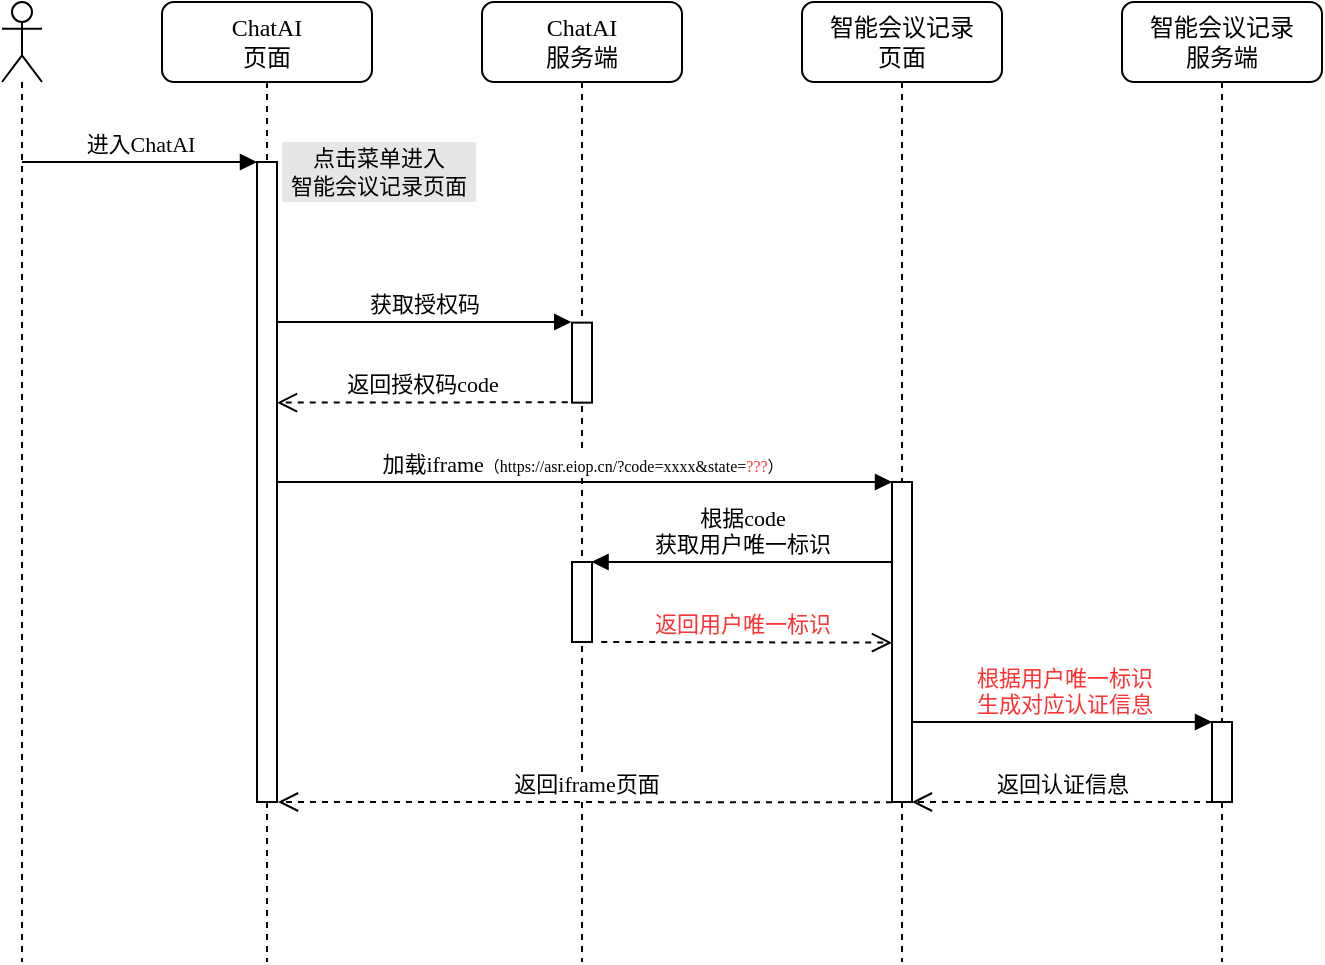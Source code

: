 <mxfile version="24.9.0">
  <diagram name="Page-1" id="13e1069c-82ec-6db2-03f1-153e76fe0fe0">
    <mxGraphModel dx="202" dy="675" grid="1" gridSize="10" guides="1" tooltips="1" connect="1" arrows="1" fold="1" page="1" pageScale="1" pageWidth="1100" pageHeight="850" background="none" math="0" shadow="0">
      <root>
        <mxCell id="0" />
        <mxCell id="1" parent="0" />
        <mxCell id="c6lgiLywao5NSEoGQn6r-3" value="ChatAI&lt;br&gt;&lt;div&gt;服务端&lt;/div&gt;" style="shape=umlLifeline;perimeter=lifelinePerimeter;whiteSpace=wrap;html=1;container=1;collapsible=0;recursiveResize=0;outlineConnect=0;rounded=1;shadow=0;comic=0;labelBackgroundColor=none;strokeWidth=1;fontFamily=Verdana;fontSize=12;align=center;" vertex="1" parent="1">
          <mxGeometry x="1530" y="80" width="100" height="480" as="geometry" />
        </mxCell>
        <mxCell id="c6lgiLywao5NSEoGQn6r-17" value="" style="html=1;points=[];perimeter=orthogonalPerimeter;rounded=0;shadow=0;comic=0;labelBackgroundColor=none;strokeColor=#000000;strokeWidth=1;fillColor=#FFFFFF;fontFamily=Verdana;fontSize=11;fontColor=#000000;align=center;" vertex="1" parent="c6lgiLywao5NSEoGQn6r-3">
          <mxGeometry x="45" y="160.32" width="10" height="40" as="geometry" />
        </mxCell>
        <mxCell id="c6lgiLywao5NSEoGQn6r-34" value="" style="html=1;points=[];perimeter=orthogonalPerimeter;rounded=0;shadow=0;comic=0;labelBackgroundColor=none;strokeColor=#000000;strokeWidth=1;fillColor=#FFFFFF;fontFamily=Verdana;fontSize=11;fontColor=#000000;align=center;" vertex="1" parent="c6lgiLywao5NSEoGQn6r-3">
          <mxGeometry x="45" y="280" width="10" height="40" as="geometry" />
        </mxCell>
        <mxCell id="c6lgiLywao5NSEoGQn6r-1" value="ChatAI&lt;br&gt;页面" style="shape=umlLifeline;perimeter=lifelinePerimeter;whiteSpace=wrap;html=1;container=1;collapsible=0;recursiveResize=0;outlineConnect=0;rounded=1;shadow=0;comic=0;labelBackgroundColor=none;strokeWidth=1;fontFamily=Verdana;fontSize=12;align=center;" vertex="1" parent="1">
          <mxGeometry x="1370" y="80" width="105" height="480" as="geometry" />
        </mxCell>
        <mxCell id="c6lgiLywao5NSEoGQn6r-23" value="" style="html=1;points=[];perimeter=orthogonalPerimeter;rounded=0;shadow=0;comic=0;labelBackgroundColor=none;strokeColor=#000000;strokeWidth=1;fillColor=#FFFFFF;fontFamily=Verdana;fontSize=12;fontColor=#000000;align=center;" vertex="1" parent="c6lgiLywao5NSEoGQn6r-1">
          <mxGeometry x="47.5" y="80" width="10" height="320" as="geometry" />
        </mxCell>
        <mxCell id="c6lgiLywao5NSEoGQn6r-16" value="进入ChatAI" style="html=1;verticalAlign=bottom;endArrow=block;labelBackgroundColor=none;fontFamily=Verdana;fontSize=11;edgeStyle=elbowEdgeStyle;elbow=vertical;" edge="1" parent="c6lgiLywao5NSEoGQn6r-1" source="c6lgiLywao5NSEoGQn6r-15">
          <mxGeometry relative="1" as="geometry">
            <mxPoint x="-112.833" y="80" as="sourcePoint" />
            <mxPoint x="47.5" y="80" as="targetPoint" />
          </mxGeometry>
        </mxCell>
        <mxCell id="c6lgiLywao5NSEoGQn6r-22" value="&lt;span style=&quot;&quot;&gt;加载iframe&lt;span style=&quot;font-size: 8px;&quot;&gt;（https://asr.eiop.cn/?code=xxxx&lt;/span&gt;&lt;span style=&quot;font-size: 8px;&quot;&gt;&amp;amp;state=&lt;/span&gt;&lt;font style=&quot;font-size: 8px;&quot; color=&quot;#ff3333&quot;&gt;???&lt;/font&gt;&lt;span style=&quot;font-size: 8px;&quot;&gt;）&lt;/span&gt;&lt;/span&gt;" style="html=1;verticalAlign=bottom;endArrow=block;labelBackgroundColor=#FFFFFF;fontFamily=Verdana;fontSize=11;edgeStyle=elbowEdgeStyle;elbow=vertical;entryX=0;entryY=0.001;entryDx=0;entryDy=0;entryPerimeter=0;labelBorderColor=none;" edge="1" parent="c6lgiLywao5NSEoGQn6r-1" target="c6lgiLywao5NSEoGQn6r-30">
          <mxGeometry x="-0.008" relative="1" as="geometry">
            <mxPoint x="57.5" y="240" as="sourcePoint" />
            <mxPoint x="367.0" y="240.32" as="targetPoint" />
            <mxPoint as="offset" />
          </mxGeometry>
        </mxCell>
        <mxCell id="c6lgiLywao5NSEoGQn6r-19" value="返回授权码code" style="html=1;verticalAlign=bottom;endArrow=open;dashed=1;endSize=8;labelBackgroundColor=none;fontFamily=Verdana;fontSize=11;edgeStyle=elbowEdgeStyle;elbow=vertical;exitX=0.038;exitY=0.995;exitDx=0;exitDy=0;exitPerimeter=0;" edge="1" parent="c6lgiLywao5NSEoGQn6r-1">
          <mxGeometry relative="1" as="geometry">
            <mxPoint x="57.5" y="200" as="targetPoint" />
            <Array as="points">
              <mxPoint x="197.5" y="200.32" />
              <mxPoint x="172.5" y="200.32" />
            </Array>
            <mxPoint x="202.88" y="200.12" as="sourcePoint" />
          </mxGeometry>
        </mxCell>
        <mxCell id="c6lgiLywao5NSEoGQn6r-15" value="" style="shape=umlLifeline;perimeter=lifelinePerimeter;whiteSpace=wrap;html=1;container=1;dropTarget=0;collapsible=0;recursiveResize=0;outlineConnect=0;portConstraint=eastwest;newEdgeStyle={&quot;curved&quot;:0,&quot;rounded&quot;:0};participant=umlActor;" vertex="1" parent="1">
          <mxGeometry x="1290" y="80" width="20" height="480" as="geometry" />
        </mxCell>
        <mxCell id="c6lgiLywao5NSEoGQn6r-20" value="&lt;span style=&quot;text-wrap-mode: nowrap;&quot;&gt;智能会议记录&lt;/span&gt;&lt;div&gt;&lt;span style=&quot;text-wrap-mode: nowrap;&quot;&gt;页面&lt;/span&gt;&lt;/div&gt;" style="shape=umlLifeline;perimeter=lifelinePerimeter;whiteSpace=wrap;html=1;container=1;collapsible=0;recursiveResize=0;outlineConnect=0;rounded=1;shadow=0;comic=0;labelBackgroundColor=none;strokeWidth=1;fontFamily=Verdana;fontSize=12;align=center;" vertex="1" parent="1">
          <mxGeometry x="1690" y="80" width="100" height="480" as="geometry" />
        </mxCell>
        <mxCell id="c6lgiLywao5NSEoGQn6r-30" value="" style="html=1;points=[];perimeter=orthogonalPerimeter;rounded=0;shadow=0;comic=0;labelBackgroundColor=none;strokeColor=#000000;strokeWidth=1;fillColor=#FFFFFF;fontFamily=Verdana;fontSize=11;fontColor=#000000;align=center;" vertex="1" parent="c6lgiLywao5NSEoGQn6r-20">
          <mxGeometry x="45" y="240" width="10" height="160" as="geometry" />
        </mxCell>
        <mxCell id="c6lgiLywao5NSEoGQn6r-35" value="&lt;font color=&quot;#ff3333&quot;&gt;返回用户唯一标识&lt;/font&gt;" style="html=1;verticalAlign=bottom;endArrow=open;dashed=1;endSize=8;labelBackgroundColor=none;fontFamily=Verdana;fontSize=11;edgeStyle=elbowEdgeStyle;elbow=vertical;exitX=0.038;exitY=0.995;exitDx=0;exitDy=0;exitPerimeter=0;" edge="1" parent="c6lgiLywao5NSEoGQn6r-20">
          <mxGeometry x="-0.031" relative="1" as="geometry">
            <mxPoint x="45" y="320.12" as="targetPoint" />
            <Array as="points">
              <mxPoint x="14.62" y="320.32" />
              <mxPoint x="39.62" y="320.32" />
            </Array>
            <mxPoint x="-100.38" y="320" as="sourcePoint" />
            <mxPoint as="offset" />
          </mxGeometry>
        </mxCell>
        <mxCell id="c6lgiLywao5NSEoGQn6r-38" value="返回认证信息" style="html=1;verticalAlign=bottom;endArrow=open;dashed=1;endSize=8;labelBackgroundColor=none;fontFamily=Verdana;fontSize=11;elbow=vertical;entryX=0.996;entryY=1;entryDx=0;entryDy=0;entryPerimeter=0;" edge="1" parent="c6lgiLywao5NSEoGQn6r-20" target="c6lgiLywao5NSEoGQn6r-30">
          <mxGeometry relative="1" as="geometry">
            <mxPoint x="110" y="420" as="targetPoint" />
            <mxPoint x="205" y="400" as="sourcePoint" />
          </mxGeometry>
        </mxCell>
        <mxCell id="c6lgiLywao5NSEoGQn6r-41" value="返回iframe页面" style="html=1;verticalAlign=bottom;endArrow=open;dashed=1;endSize=8;labelBackgroundColor=default;fontFamily=Verdana;fontSize=11;elbow=vertical;exitX=0.038;exitY=0.995;exitDx=0;exitDy=0;exitPerimeter=0;" edge="1" parent="c6lgiLywao5NSEoGQn6r-20">
          <mxGeometry x="-0.001" relative="1" as="geometry">
            <mxPoint x="-262" y="400" as="targetPoint" />
            <mxPoint x="45" y="400.12" as="sourcePoint" />
            <mxPoint as="offset" />
          </mxGeometry>
        </mxCell>
        <mxCell id="c6lgiLywao5NSEoGQn6r-24" value="&lt;span style=&quot;font-family: Verdana; text-wrap-mode: nowrap;&quot;&gt;点击菜单进入&lt;/span&gt;&lt;div style=&quot;font-family: Verdana; text-wrap-mode: nowrap;&quot;&gt;智能会议记录页面&lt;/div&gt;" style="text;html=1;align=center;verticalAlign=middle;whiteSpace=wrap;rounded=0;fontSize=11;fillColor=#E6E6E6;" vertex="1" parent="1">
          <mxGeometry x="1430" y="150" width="97" height="30" as="geometry" />
        </mxCell>
        <mxCell id="c6lgiLywao5NSEoGQn6r-2" value="获取授权码" style="html=1;verticalAlign=bottom;endArrow=block;labelBackgroundColor=none;fontFamily=Verdana;fontSize=11;edgeStyle=elbowEdgeStyle;elbow=vertical;entryX=-0.037;entryY=-0.008;entryDx=0;entryDy=0;entryPerimeter=0;exitX=0.973;exitY=0.25;exitDx=0;exitDy=0;exitPerimeter=0;" edge="1" parent="1" source="c6lgiLywao5NSEoGQn6r-23" target="c6lgiLywao5NSEoGQn6r-17">
          <mxGeometry relative="1" as="geometry">
            <mxPoint x="1430" y="247" as="sourcePoint" />
            <mxPoint x="1570" y="240.32" as="targetPoint" />
            <Array as="points">
              <mxPoint x="1500" y="240" />
            </Array>
          </mxGeometry>
        </mxCell>
        <mxCell id="c6lgiLywao5NSEoGQn6r-28" value="&lt;span style=&quot;text-wrap-mode: nowrap;&quot;&gt;智能会议记录&lt;/span&gt;&lt;div&gt;&lt;span style=&quot;text-wrap-mode: nowrap;&quot;&gt;服务端&lt;/span&gt;&lt;/div&gt;" style="shape=umlLifeline;perimeter=lifelinePerimeter;whiteSpace=wrap;html=1;container=1;collapsible=0;recursiveResize=0;outlineConnect=0;rounded=1;shadow=0;comic=0;labelBackgroundColor=none;strokeWidth=1;fontFamily=Verdana;fontSize=12;align=center;" vertex="1" parent="1">
          <mxGeometry x="1850" y="80" width="100" height="480" as="geometry" />
        </mxCell>
        <mxCell id="c6lgiLywao5NSEoGQn6r-37" value="&lt;font color=&quot;#ff3333&quot;&gt;根据用户唯一标识&lt;br&gt;生成对应认证信息&lt;/font&gt;" style="html=1;verticalAlign=bottom;endArrow=block;labelBackgroundColor=none;fontFamily=Verdana;fontSize=11;edgeStyle=elbowEdgeStyle;elbow=vertical;entryX=0.001;entryY=0.013;entryDx=0;entryDy=0;entryPerimeter=0;exitX=0.983;exitY=0.285;exitDx=0;exitDy=0;exitPerimeter=0;" edge="1" parent="c6lgiLywao5NSEoGQn6r-28" target="c6lgiLywao5NSEoGQn6r-39">
          <mxGeometry x="0.002" relative="1" as="geometry">
            <mxPoint x="-105" y="360" as="sourcePoint" />
            <mxPoint x="43" y="360" as="targetPoint" />
            <Array as="points">
              <mxPoint x="-30" y="360" />
            </Array>
            <mxPoint as="offset" />
          </mxGeometry>
        </mxCell>
        <mxCell id="c6lgiLywao5NSEoGQn6r-39" value="" style="html=1;points=[];perimeter=orthogonalPerimeter;rounded=0;shadow=0;comic=0;labelBackgroundColor=none;strokeColor=#000000;strokeWidth=1;fillColor=#FFFFFF;fontFamily=Verdana;fontSize=11;fontColor=#000000;align=center;" vertex="1" parent="c6lgiLywao5NSEoGQn6r-28">
          <mxGeometry x="45" y="360" width="10" height="40" as="geometry" />
        </mxCell>
        <mxCell id="c6lgiLywao5NSEoGQn6r-33" value="根据code&lt;br&gt;获取用户唯一标识" style="html=1;verticalAlign=bottom;endArrow=block;labelBackgroundColor=none;fontFamily=Verdana;fontSize=11;edgeStyle=elbowEdgeStyle;elbow=vertical;exitX=0.983;exitY=0.285;exitDx=0;exitDy=0;exitPerimeter=0;entryX=0.977;entryY=-0.01;entryDx=0;entryDy=0;entryPerimeter=0;" edge="1" parent="1" target="c6lgiLywao5NSEoGQn6r-34">
          <mxGeometry x="-0.004" relative="1" as="geometry">
            <mxPoint x="1735" y="360" as="sourcePoint" />
            <mxPoint x="1590" y="360" as="targetPoint" />
            <mxPoint as="offset" />
          </mxGeometry>
        </mxCell>
      </root>
    </mxGraphModel>
  </diagram>
</mxfile>
